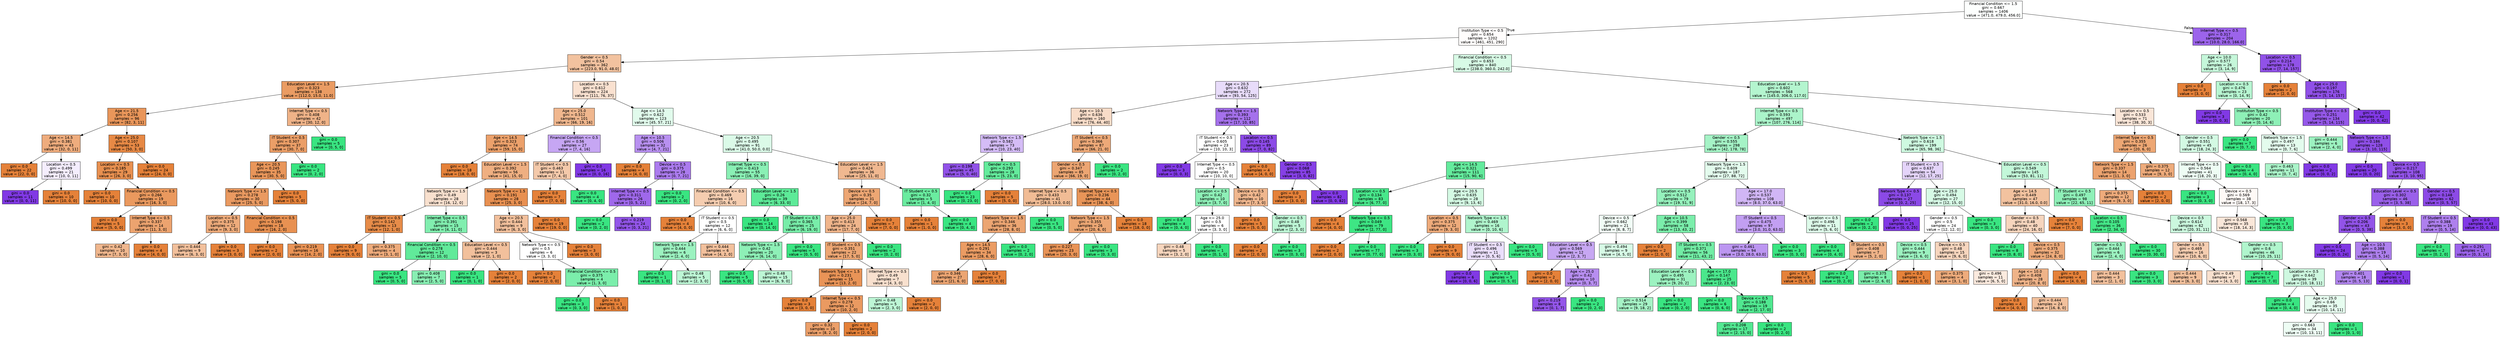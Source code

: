 digraph Tree {
node [shape=box, style="filled", color="black", fontname="helvetica"] ;
edge [fontname="helvetica"] ;
0 [label="Financial Condition <= 1.5\ngini = 0.667\nsamples = 1406\nvalue = [471.0, 479.0, 456.0]", fillcolor="#fdfffe"] ;
1 [label="Institution Type <= 0.5\ngini = 0.654\nsamples = 1202\nvalue = [461, 451, 290]", fillcolor="#fffdfc"] ;
0 -> 1 [labeldistance=2.5, labelangle=45, headlabel="True"] ;
2 [label="Gender <= 0.5\ngini = 0.54\nsamples = 362\nvalue = [223.0, 91.0, 48.0]", fillcolor="#f2c29f"] ;
1 -> 2 ;
3 [label="Education Level <= 1.5\ngini = 0.323\nsamples = 138\nvalue = [112.0, 15.0, 11.0]", fillcolor="#ea9c63"] ;
2 -> 3 ;
4 [label="Age <= 21.5\ngini = 0.256\nsamples = 96\nvalue = [82, 3, 11]", fillcolor="#e9965a"] ;
3 -> 4 ;
5 [label="Age <= 14.5\ngini = 0.381\nsamples = 43\nvalue = [32, 0, 11]", fillcolor="#eeac7d"] ;
4 -> 5 ;
6 [label="gini = 0.0\nsamples = 22\nvalue = [22, 0, 0]", fillcolor="#e58139"] ;
5 -> 6 ;
7 [label="Location <= 0.5\ngini = 0.499\nsamples = 21\nvalue = [10, 0, 11]", fillcolor="#f4edfd"] ;
5 -> 7 ;
8 [label="gini = 0.0\nsamples = 11\nvalue = [0, 0, 11]", fillcolor="#8139e5"] ;
7 -> 8 ;
9 [label="gini = 0.0\nsamples = 10\nvalue = [10, 0, 0]", fillcolor="#e58139"] ;
7 -> 9 ;
10 [label="Age <= 25.0\ngini = 0.107\nsamples = 53\nvalue = [50, 3, 0]", fillcolor="#e78945"] ;
4 -> 10 ;
11 [label="Location <= 0.5\ngini = 0.185\nsamples = 29\nvalue = [26, 3, 0]", fillcolor="#e89050"] ;
10 -> 11 ;
12 [label="gini = 0.0\nsamples = 10\nvalue = [10, 0, 0]", fillcolor="#e58139"] ;
11 -> 12 ;
13 [label="Financial Condition <= 0.5\ngini = 0.266\nsamples = 19\nvalue = [16, 3, 0]", fillcolor="#ea995e"] ;
11 -> 13 ;
14 [label="gini = 0.0\nsamples = 5\nvalue = [5, 0, 0]", fillcolor="#e58139"] ;
13 -> 14 ;
15 [label="Internet Type <= 0.5\ngini = 0.337\nsamples = 14\nvalue = [11, 3, 0]", fillcolor="#eca36f"] ;
13 -> 15 ;
16 [label="gini = 0.42\nsamples = 10\nvalue = [7, 3, 0]", fillcolor="#f0b78e"] ;
15 -> 16 ;
17 [label="gini = 0.0\nsamples = 4\nvalue = [4, 0, 0]", fillcolor="#e58139"] ;
15 -> 17 ;
18 [label="gini = 0.0\nsamples = 24\nvalue = [24, 0, 0]", fillcolor="#e58139"] ;
10 -> 18 ;
19 [label="Internet Type <= 0.5\ngini = 0.408\nsamples = 42\nvalue = [30, 12, 0]", fillcolor="#efb388"] ;
3 -> 19 ;
20 [label="IT Student <= 0.5\ngini = 0.307\nsamples = 37\nvalue = [30, 7, 0]", fillcolor="#eb9e67"] ;
19 -> 20 ;
21 [label="Age <= 20.5\ngini = 0.245\nsamples = 35\nvalue = [30, 5, 0]", fillcolor="#e9965a"] ;
20 -> 21 ;
22 [label="Network Type <= 1.5\ngini = 0.278\nsamples = 30\nvalue = [25, 5, 0]", fillcolor="#ea9a61"] ;
21 -> 22 ;
23 [label="Location <= 0.5\ngini = 0.375\nsamples = 12\nvalue = [9, 3, 0]", fillcolor="#eeab7b"] ;
22 -> 23 ;
24 [label="gini = 0.444\nsamples = 9\nvalue = [6, 3, 0]", fillcolor="#f2c09c"] ;
23 -> 24 ;
25 [label="gini = 0.0\nsamples = 3\nvalue = [3, 0, 0]", fillcolor="#e58139"] ;
23 -> 25 ;
26 [label="Financial Condition <= 0.5\ngini = 0.198\nsamples = 18\nvalue = [16, 2, 0]", fillcolor="#e89152"] ;
22 -> 26 ;
27 [label="gini = 0.0\nsamples = 2\nvalue = [2, 0, 0]", fillcolor="#e58139"] ;
26 -> 27 ;
28 [label="gini = 0.219\nsamples = 16\nvalue = [14, 2, 0]", fillcolor="#e99355"] ;
26 -> 28 ;
29 [label="gini = 0.0\nsamples = 5\nvalue = [5, 0, 0]", fillcolor="#e58139"] ;
21 -> 29 ;
30 [label="gini = 0.0\nsamples = 2\nvalue = [0, 2, 0]", fillcolor="#39e581"] ;
20 -> 30 ;
31 [label="gini = 0.0\nsamples = 5\nvalue = [0, 5, 0]", fillcolor="#39e581"] ;
19 -> 31 ;
32 [label="Location <= 0.5\ngini = 0.612\nsamples = 224\nvalue = [111, 76, 37]", fillcolor="#f9e1d0"] ;
2 -> 32 ;
33 [label="Age <= 25.0\ngini = 0.512\nsamples = 101\nvalue = [66, 19, 16]", fillcolor="#f0b78e"] ;
32 -> 33 ;
34 [label="Age <= 14.5\ngini = 0.323\nsamples = 74\nvalue = [59, 15, 0]", fillcolor="#eca16b"] ;
33 -> 34 ;
35 [label="gini = 0.0\nsamples = 18\nvalue = [18, 0, 0]", fillcolor="#e58139"] ;
34 -> 35 ;
36 [label="Education Level <= 1.5\ngini = 0.392\nsamples = 56\nvalue = [41, 15, 0]", fillcolor="#efaf81"] ;
34 -> 36 ;
37 [label="Network Type <= 1.5\ngini = 0.49\nsamples = 28\nvalue = [16, 12, 0]", fillcolor="#f8e0ce"] ;
36 -> 37 ;
38 [label="IT Student <= 0.5\ngini = 0.142\nsamples = 13\nvalue = [12, 1, 0]", fillcolor="#e78c49"] ;
37 -> 38 ;
39 [label="gini = 0.0\nsamples = 9\nvalue = [9, 0, 0]", fillcolor="#e58139"] ;
38 -> 39 ;
40 [label="gini = 0.375\nsamples = 4\nvalue = [3, 1, 0]", fillcolor="#eeab7b"] ;
38 -> 40 ;
41 [label="Internet Type <= 0.5\ngini = 0.391\nsamples = 15\nvalue = [4, 11, 0]", fillcolor="#81eeaf"] ;
37 -> 41 ;
42 [label="Financial Condition <= 0.5\ngini = 0.278\nsamples = 12\nvalue = [2, 10, 0]", fillcolor="#61ea9a"] ;
41 -> 42 ;
43 [label="gini = 0.0\nsamples = 5\nvalue = [0, 5, 0]", fillcolor="#39e581"] ;
42 -> 43 ;
44 [label="gini = 0.408\nsamples = 7\nvalue = [2, 5, 0]", fillcolor="#88efb3"] ;
42 -> 44 ;
45 [label="Education Level <= 0.5\ngini = 0.444\nsamples = 3\nvalue = [2, 1, 0]", fillcolor="#f2c09c"] ;
41 -> 45 ;
46 [label="gini = 0.0\nsamples = 1\nvalue = [0, 1, 0]", fillcolor="#39e581"] ;
45 -> 46 ;
47 [label="gini = 0.0\nsamples = 2\nvalue = [2, 0, 0]", fillcolor="#e58139"] ;
45 -> 47 ;
48 [label="Network Type <= 1.5\ngini = 0.191\nsamples = 28\nvalue = [25, 3, 0]", fillcolor="#e89051"] ;
36 -> 48 ;
49 [label="Age <= 20.5\ngini = 0.444\nsamples = 9\nvalue = [6, 3, 0]", fillcolor="#f2c09c"] ;
48 -> 49 ;
50 [label="Network Type <= 0.5\ngini = 0.5\nsamples = 6\nvalue = [3, 3, 0]", fillcolor="#ffffff"] ;
49 -> 50 ;
51 [label="gini = 0.0\nsamples = 2\nvalue = [2, 0, 0]", fillcolor="#e58139"] ;
50 -> 51 ;
52 [label="Financial Condition <= 0.5\ngini = 0.375\nsamples = 4\nvalue = [1, 3, 0]", fillcolor="#7beeab"] ;
50 -> 52 ;
53 [label="gini = 0.0\nsamples = 3\nvalue = [0, 3, 0]", fillcolor="#39e581"] ;
52 -> 53 ;
54 [label="gini = 0.0\nsamples = 1\nvalue = [1, 0, 0]", fillcolor="#e58139"] ;
52 -> 54 ;
55 [label="gini = 0.0\nsamples = 3\nvalue = [3, 0, 0]", fillcolor="#e58139"] ;
49 -> 55 ;
56 [label="gini = 0.0\nsamples = 19\nvalue = [19, 0, 0]", fillcolor="#e58139"] ;
48 -> 56 ;
57 [label="Financial Condition <= 0.5\ngini = 0.56\nsamples = 27\nvalue = [7, 4, 16]", fillcolor="#c6a6f3"] ;
33 -> 57 ;
58 [label="IT Student <= 0.5\ngini = 0.463\nsamples = 11\nvalue = [7, 4, 0]", fillcolor="#f4c9aa"] ;
57 -> 58 ;
59 [label="gini = 0.0\nsamples = 7\nvalue = [7, 0, 0]", fillcolor="#e58139"] ;
58 -> 59 ;
60 [label="gini = 0.0\nsamples = 4\nvalue = [0, 4, 0]", fillcolor="#39e581"] ;
58 -> 60 ;
61 [label="gini = 0.0\nsamples = 16\nvalue = [0, 0, 16]", fillcolor="#8139e5"] ;
57 -> 61 ;
62 [label="Age <= 14.5\ngini = 0.622\nsamples = 123\nvalue = [45, 57, 21]", fillcolor="#e1fbec"] ;
32 -> 62 ;
63 [label="Age <= 10.5\ngini = 0.506\nsamples = 32\nvalue = [4, 7, 21]", fillcolor="#b890f0"] ;
62 -> 63 ;
64 [label="gini = 0.0\nsamples = 4\nvalue = [4, 0, 0]", fillcolor="#e58139"] ;
63 -> 64 ;
65 [label="Device <= 0.5\ngini = 0.375\nsamples = 28\nvalue = [0, 7, 21]", fillcolor="#ab7bee"] ;
63 -> 65 ;
66 [label="Internet Type <= 0.5\ngini = 0.311\nsamples = 26\nvalue = [0, 5, 21]", fillcolor="#9f68eb"] ;
65 -> 66 ;
67 [label="gini = 0.0\nsamples = 2\nvalue = [0, 2, 0]", fillcolor="#39e581"] ;
66 -> 67 ;
68 [label="gini = 0.219\nsamples = 24\nvalue = [0, 3, 21]", fillcolor="#9355e9"] ;
66 -> 68 ;
69 [label="gini = 0.0\nsamples = 2\nvalue = [0, 2, 0]", fillcolor="#39e581"] ;
65 -> 69 ;
70 [label="Age <= 20.5\ngini = 0.495\nsamples = 91\nvalue = [41.0, 50.0, 0.0]", fillcolor="#dbfae8"] ;
62 -> 70 ;
71 [label="Internet Type <= 0.5\ngini = 0.413\nsamples = 55\nvalue = [16, 39, 0]", fillcolor="#8af0b5"] ;
70 -> 71 ;
72 [label="Financial Condition <= 0.5\ngini = 0.469\nsamples = 16\nvalue = [10, 6, 0]", fillcolor="#f5cdb0"] ;
71 -> 72 ;
73 [label="gini = 0.0\nsamples = 4\nvalue = [4, 0, 0]", fillcolor="#e58139"] ;
72 -> 73 ;
74 [label="IT Student <= 0.5\ngini = 0.5\nsamples = 12\nvalue = [6, 6, 0]", fillcolor="#ffffff"] ;
72 -> 74 ;
75 [label="Network Type <= 1.5\ngini = 0.444\nsamples = 6\nvalue = [2, 4, 0]", fillcolor="#9cf2c0"] ;
74 -> 75 ;
76 [label="gini = 0.0\nsamples = 1\nvalue = [0, 1, 0]", fillcolor="#39e581"] ;
75 -> 76 ;
77 [label="gini = 0.48\nsamples = 5\nvalue = [2, 3, 0]", fillcolor="#bdf6d5"] ;
75 -> 77 ;
78 [label="gini = 0.444\nsamples = 6\nvalue = [4, 2, 0]", fillcolor="#f2c09c"] ;
74 -> 78 ;
79 [label="Education Level <= 1.5\ngini = 0.26\nsamples = 39\nvalue = [6, 33, 0]", fillcolor="#5dea98"] ;
71 -> 79 ;
80 [label="gini = 0.0\nsamples = 14\nvalue = [0, 14, 0]", fillcolor="#39e581"] ;
79 -> 80 ;
81 [label="IT Student <= 0.5\ngini = 0.365\nsamples = 25\nvalue = [6, 19, 0]", fillcolor="#78eda9"] ;
79 -> 81 ;
82 [label="Network Type <= 1.5\ngini = 0.42\nsamples = 20\nvalue = [6, 14, 0]", fillcolor="#8ef0b7"] ;
81 -> 82 ;
83 [label="gini = 0.0\nsamples = 5\nvalue = [0, 5, 0]", fillcolor="#39e581"] ;
82 -> 83 ;
84 [label="gini = 0.48\nsamples = 15\nvalue = [6, 9, 0]", fillcolor="#bdf6d5"] ;
82 -> 84 ;
85 [label="gini = 0.0\nsamples = 5\nvalue = [0, 5, 0]", fillcolor="#39e581"] ;
81 -> 85 ;
86 [label="Education Level <= 1.5\ngini = 0.424\nsamples = 36\nvalue = [25, 11, 0]", fillcolor="#f0b890"] ;
70 -> 86 ;
87 [label="Device <= 0.5\ngini = 0.35\nsamples = 31\nvalue = [24, 7, 0]", fillcolor="#eda673"] ;
86 -> 87 ;
88 [label="Age <= 25.0\ngini = 0.413\nsamples = 24\nvalue = [17, 7, 0]", fillcolor="#f0b58b"] ;
87 -> 88 ;
89 [label="IT Student <= 0.5\ngini = 0.351\nsamples = 22\nvalue = [17, 5, 0]", fillcolor="#eda673"] ;
88 -> 89 ;
90 [label="Network Type <= 1.5\ngini = 0.231\nsamples = 15\nvalue = [13, 2, 0]", fillcolor="#e99457"] ;
89 -> 90 ;
91 [label="gini = 0.0\nsamples = 3\nvalue = [3, 0, 0]", fillcolor="#e58139"] ;
90 -> 91 ;
92 [label="Internet Type <= 0.5\ngini = 0.278\nsamples = 12\nvalue = [10, 2, 0]", fillcolor="#ea9a61"] ;
90 -> 92 ;
93 [label="gini = 0.32\nsamples = 10\nvalue = [8, 2, 0]", fillcolor="#eca06a"] ;
92 -> 93 ;
94 [label="gini = 0.0\nsamples = 2\nvalue = [2, 0, 0]", fillcolor="#e58139"] ;
92 -> 94 ;
95 [label="Internet Type <= 0.5\ngini = 0.49\nsamples = 7\nvalue = [4, 3, 0]", fillcolor="#f8e0ce"] ;
89 -> 95 ;
96 [label="gini = 0.48\nsamples = 5\nvalue = [2, 3, 0]", fillcolor="#bdf6d5"] ;
95 -> 96 ;
97 [label="gini = 0.0\nsamples = 2\nvalue = [2, 0, 0]", fillcolor="#e58139"] ;
95 -> 97 ;
98 [label="gini = 0.0\nsamples = 2\nvalue = [0, 2, 0]", fillcolor="#39e581"] ;
88 -> 98 ;
99 [label="gini = 0.0\nsamples = 7\nvalue = [7, 0, 0]", fillcolor="#e58139"] ;
87 -> 99 ;
100 [label="IT Student <= 0.5\ngini = 0.32\nsamples = 5\nvalue = [1, 4, 0]", fillcolor="#6aeca0"] ;
86 -> 100 ;
101 [label="gini = 0.0\nsamples = 1\nvalue = [1, 0, 0]", fillcolor="#e58139"] ;
100 -> 101 ;
102 [label="gini = 0.0\nsamples = 4\nvalue = [0, 4, 0]", fillcolor="#39e581"] ;
100 -> 102 ;
103 [label="Financial Condition <= 0.5\ngini = 0.653\nsamples = 840\nvalue = [238.0, 360.0, 242.0]", fillcolor="#d8fae6"] ;
1 -> 103 ;
104 [label="Age <= 20.5\ngini = 0.632\nsamples = 272\nvalue = [93, 54, 125]", fillcolor="#e8dcfa"] ;
103 -> 104 ;
105 [label="Age <= 10.5\ngini = 0.636\nsamples = 160\nvalue = [76, 44, 40]", fillcolor="#f8dcc8"] ;
104 -> 105 ;
106 [label="Network Type <= 1.5\ngini = 0.582\nsamples = 73\nvalue = [10, 23, 40]", fillcolor="#d4bcf6"] ;
105 -> 106 ;
107 [label="gini = 0.198\nsamples = 45\nvalue = [5, 0, 40]", fillcolor="#9152e8"] ;
106 -> 107 ;
108 [label="Gender <= 0.5\ngini = 0.293\nsamples = 28\nvalue = [5, 23, 0]", fillcolor="#64eb9c"] ;
106 -> 108 ;
109 [label="gini = 0.0\nsamples = 23\nvalue = [0, 23, 0]", fillcolor="#39e581"] ;
108 -> 109 ;
110 [label="gini = 0.0\nsamples = 5\nvalue = [5, 0, 0]", fillcolor="#e58139"] ;
108 -> 110 ;
111 [label="IT Student <= 0.5\ngini = 0.366\nsamples = 87\nvalue = [66, 21, 0]", fillcolor="#eda978"] ;
105 -> 111 ;
112 [label="Gender <= 0.5\ngini = 0.347\nsamples = 85\nvalue = [66, 19, 0]", fillcolor="#eca572"] ;
111 -> 112 ;
113 [label="Internet Type <= 0.5\ngini = 0.433\nsamples = 41\nvalue = [28.0, 13.0, 0.0]", fillcolor="#f1bc95"] ;
112 -> 113 ;
114 [label="Network Type <= 1.5\ngini = 0.346\nsamples = 36\nvalue = [28, 8, 0]", fillcolor="#eca572"] ;
113 -> 114 ;
115 [label="Age <= 14.5\ngini = 0.291\nsamples = 34\nvalue = [28, 6, 0]", fillcolor="#eb9c63"] ;
114 -> 115 ;
116 [label="gini = 0.346\nsamples = 27\nvalue = [21, 6, 0]", fillcolor="#eca572"] ;
115 -> 116 ;
117 [label="gini = 0.0\nsamples = 7\nvalue = [7, 0, 0]", fillcolor="#e58139"] ;
115 -> 117 ;
118 [label="gini = 0.0\nsamples = 2\nvalue = [0, 2, 0]", fillcolor="#39e581"] ;
114 -> 118 ;
119 [label="gini = 0.0\nsamples = 5\nvalue = [0, 5, 0]", fillcolor="#39e581"] ;
113 -> 119 ;
120 [label="Internet Type <= 0.5\ngini = 0.236\nsamples = 44\nvalue = [38, 6, 0]", fillcolor="#e99558"] ;
112 -> 120 ;
121 [label="Network Type <= 1.5\ngini = 0.355\nsamples = 26\nvalue = [20, 6, 0]", fillcolor="#eda774"] ;
120 -> 121 ;
122 [label="gini = 0.227\nsamples = 23\nvalue = [20, 3, 0]", fillcolor="#e99457"] ;
121 -> 122 ;
123 [label="gini = 0.0\nsamples = 3\nvalue = [0, 3, 0]", fillcolor="#39e581"] ;
121 -> 123 ;
124 [label="gini = 0.0\nsamples = 18\nvalue = [18, 0, 0]", fillcolor="#e58139"] ;
120 -> 124 ;
125 [label="gini = 0.0\nsamples = 2\nvalue = [0, 2, 0]", fillcolor="#39e581"] ;
111 -> 125 ;
126 [label="Network Type <= 1.5\ngini = 0.393\nsamples = 112\nvalue = [17, 10, 85]", fillcolor="#a571ec"] ;
104 -> 126 ;
127 [label="IT Student <= 0.5\ngini = 0.605\nsamples = 23\nvalue = [10, 10, 3]", fillcolor="#ffffff"] ;
126 -> 127 ;
128 [label="gini = 0.0\nsamples = 3\nvalue = [0, 0, 3]", fillcolor="#8139e5"] ;
127 -> 128 ;
129 [label="Internet Type <= 0.5\ngini = 0.5\nsamples = 20\nvalue = [10, 10, 0]", fillcolor="#ffffff"] ;
127 -> 129 ;
130 [label="Location <= 0.5\ngini = 0.42\nsamples = 10\nvalue = [3, 7, 0]", fillcolor="#8ef0b7"] ;
129 -> 130 ;
131 [label="gini = 0.0\nsamples = 4\nvalue = [0, 4, 0]", fillcolor="#39e581"] ;
130 -> 131 ;
132 [label="Age <= 25.0\ngini = 0.5\nsamples = 6\nvalue = [3, 3, 0]", fillcolor="#ffffff"] ;
130 -> 132 ;
133 [label="gini = 0.48\nsamples = 5\nvalue = [3, 2, 0]", fillcolor="#f6d5bd"] ;
132 -> 133 ;
134 [label="gini = 0.0\nsamples = 1\nvalue = [0, 1, 0]", fillcolor="#39e581"] ;
132 -> 134 ;
135 [label="Device <= 0.5\ngini = 0.42\nsamples = 10\nvalue = [7, 3, 0]", fillcolor="#f0b78e"] ;
129 -> 135 ;
136 [label="gini = 0.0\nsamples = 5\nvalue = [5, 0, 0]", fillcolor="#e58139"] ;
135 -> 136 ;
137 [label="Gender <= 0.5\ngini = 0.48\nsamples = 5\nvalue = [2, 3, 0]", fillcolor="#bdf6d5"] ;
135 -> 137 ;
138 [label="gini = 0.0\nsamples = 2\nvalue = [2, 0, 0]", fillcolor="#e58139"] ;
137 -> 138 ;
139 [label="gini = 0.0\nsamples = 3\nvalue = [0, 3, 0]", fillcolor="#39e581"] ;
137 -> 139 ;
140 [label="Location <= 0.5\ngini = 0.145\nsamples = 89\nvalue = [7, 0, 82]", fillcolor="#8c4ae7"] ;
126 -> 140 ;
141 [label="gini = 0.0\nsamples = 4\nvalue = [4, 0, 0]", fillcolor="#e58139"] ;
140 -> 141 ;
142 [label="Gender <= 0.5\ngini = 0.068\nsamples = 85\nvalue = [3, 0, 82]", fillcolor="#8640e6"] ;
140 -> 142 ;
143 [label="gini = 0.0\nsamples = 3\nvalue = [3, 0, 0]", fillcolor="#e58139"] ;
142 -> 143 ;
144 [label="gini = 0.0\nsamples = 82\nvalue = [0, 0, 82]", fillcolor="#8139e5"] ;
142 -> 144 ;
145 [label="Education Level <= 1.5\ngini = 0.602\nsamples = 568\nvalue = [145.0, 306.0, 117.0]", fillcolor="#b4f5cf"] ;
103 -> 145 ;
146 [label="Internet Type <= 0.5\ngini = 0.593\nsamples = 497\nvalue = [107, 276, 114]", fillcolor="#abf4ca"] ;
145 -> 146 ;
147 [label="Gender <= 0.5\ngini = 0.555\nsamples = 298\nvalue = [42, 178, 78]", fillcolor="#a5f3c6"] ;
146 -> 147 ;
148 [label="Age <= 14.5\ngini = 0.321\nsamples = 111\nvalue = [15, 90, 6]", fillcolor="#64eb9d"] ;
147 -> 148 ;
149 [label="Location <= 0.5\ngini = 0.134\nsamples = 83\nvalue = [6, 77, 0]", fillcolor="#48e78b"] ;
148 -> 149 ;
150 [label="gini = 0.0\nsamples = 4\nvalue = [4, 0, 0]", fillcolor="#e58139"] ;
149 -> 150 ;
151 [label="Network Type <= 0.5\ngini = 0.049\nsamples = 79\nvalue = [2, 77, 0]", fillcolor="#3ee684"] ;
149 -> 151 ;
152 [label="gini = 0.0\nsamples = 2\nvalue = [2, 0, 0]", fillcolor="#e58139"] ;
151 -> 152 ;
153 [label="gini = 0.0\nsamples = 77\nvalue = [0, 77, 0]", fillcolor="#39e581"] ;
151 -> 153 ;
154 [label="Age <= 20.5\ngini = 0.635\nsamples = 28\nvalue = [9, 13, 6]", fillcolor="#d5fae4"] ;
148 -> 154 ;
155 [label="Location <= 0.5\ngini = 0.375\nsamples = 12\nvalue = [9, 3, 0]", fillcolor="#eeab7b"] ;
154 -> 155 ;
156 [label="gini = 0.0\nsamples = 3\nvalue = [0, 3, 0]", fillcolor="#39e581"] ;
155 -> 156 ;
157 [label="gini = 0.0\nsamples = 9\nvalue = [9, 0, 0]", fillcolor="#e58139"] ;
155 -> 157 ;
158 [label="Network Type <= 1.5\ngini = 0.469\nsamples = 16\nvalue = [0, 10, 6]", fillcolor="#b0f5cd"] ;
154 -> 158 ;
159 [label="IT Student <= 0.5\ngini = 0.496\nsamples = 11\nvalue = [0, 5, 6]", fillcolor="#eadefb"] ;
158 -> 159 ;
160 [label="gini = 0.0\nsamples = 6\nvalue = [0, 0, 6]", fillcolor="#8139e5"] ;
159 -> 160 ;
161 [label="gini = 0.0\nsamples = 5\nvalue = [0, 5, 0]", fillcolor="#39e581"] ;
159 -> 161 ;
162 [label="gini = 0.0\nsamples = 5\nvalue = [0, 5, 0]", fillcolor="#39e581"] ;
158 -> 162 ;
163 [label="Network Type <= 1.5\ngini = 0.609\nsamples = 187\nvalue = [27, 88, 72]", fillcolor="#e3fbed"] ;
147 -> 163 ;
164 [label="Location <= 0.5\ngini = 0.512\nsamples = 79\nvalue = [19, 51, 9]", fillcolor="#95f1bc"] ;
163 -> 164 ;
165 [label="Device <= 0.5\ngini = 0.662\nsamples = 21\nvalue = [6, 8, 7]", fillcolor="#f1fdf6"] ;
164 -> 165 ;
166 [label="Education Level <= 0.5\ngini = 0.569\nsamples = 12\nvalue = [2, 3, 7]", fillcolor="#c7a7f3"] ;
165 -> 166 ;
167 [label="gini = 0.0\nsamples = 2\nvalue = [2, 0, 0]", fillcolor="#e58139"] ;
166 -> 167 ;
168 [label="Age <= 25.0\ngini = 0.42\nsamples = 10\nvalue = [0, 3, 7]", fillcolor="#b78ef0"] ;
166 -> 168 ;
169 [label="gini = 0.219\nsamples = 8\nvalue = [0, 1, 7]", fillcolor="#9355e9"] ;
168 -> 169 ;
170 [label="gini = 0.0\nsamples = 2\nvalue = [0, 2, 0]", fillcolor="#39e581"] ;
168 -> 170 ;
171 [label="gini = 0.494\nsamples = 9\nvalue = [4, 5, 0]", fillcolor="#d7fae6"] ;
165 -> 171 ;
172 [label="Age <= 10.5\ngini = 0.399\nsamples = 58\nvalue = [13, 43, 2]", fillcolor="#7beeab"] ;
164 -> 172 ;
173 [label="gini = 0.0\nsamples = 2\nvalue = [2, 0, 0]", fillcolor="#e58139"] ;
172 -> 173 ;
174 [label="IT Student <= 0.5\ngini = 0.371\nsamples = 56\nvalue = [11, 43, 2]", fillcolor="#72eda5"] ;
172 -> 174 ;
175 [label="Education Level <= 0.5\ngini = 0.495\nsamples = 31\nvalue = [9, 20, 2]", fillcolor="#9cf2c0"] ;
174 -> 175 ;
176 [label="gini = 0.514\nsamples = 29\nvalue = [9, 18, 2]", fillcolor="#a6f3c6"] ;
175 -> 176 ;
177 [label="gini = 0.0\nsamples = 2\nvalue = [0, 2, 0]", fillcolor="#39e581"] ;
175 -> 177 ;
178 [label="Age <= 17.0\ngini = 0.147\nsamples = 25\nvalue = [2, 23, 0]", fillcolor="#4ae78c"] ;
174 -> 178 ;
179 [label="gini = 0.0\nsamples = 6\nvalue = [0, 6, 0]", fillcolor="#39e581"] ;
178 -> 179 ;
180 [label="Device <= 0.5\ngini = 0.188\nsamples = 19\nvalue = [2, 17, 0]", fillcolor="#50e890"] ;
178 -> 180 ;
181 [label="gini = 0.208\nsamples = 17\nvalue = [2, 15, 0]", fillcolor="#53e892"] ;
180 -> 181 ;
182 [label="gini = 0.0\nsamples = 2\nvalue = [0, 2, 0]", fillcolor="#39e581"] ;
180 -> 182 ;
183 [label="Age <= 17.0\ngini = 0.537\nsamples = 108\nvalue = [8.0, 37.0, 63.0]", fillcolor="#d1b6f5"] ;
163 -> 183 ;
184 [label="IT Student <= 0.5\ngini = 0.475\nsamples = 97\nvalue = [3.0, 31.0, 63.0]", fillcolor="#c29ff2"] ;
183 -> 184 ;
185 [label="gini = 0.461\nsamples = 94\nvalue = [3.0, 28.0, 63.0]", fillcolor="#bc96f1"] ;
184 -> 185 ;
186 [label="gini = 0.0\nsamples = 3\nvalue = [0, 3, 0]", fillcolor="#39e581"] ;
184 -> 186 ;
187 [label="Location <= 0.5\ngini = 0.496\nsamples = 11\nvalue = [5, 6, 0]", fillcolor="#defbea"] ;
183 -> 187 ;
188 [label="gini = 0.0\nsamples = 4\nvalue = [0, 4, 0]", fillcolor="#39e581"] ;
187 -> 188 ;
189 [label="IT Student <= 0.5\ngini = 0.408\nsamples = 7\nvalue = [5, 2, 0]", fillcolor="#efb388"] ;
187 -> 189 ;
190 [label="gini = 0.0\nsamples = 5\nvalue = [5, 0, 0]", fillcolor="#e58139"] ;
189 -> 190 ;
191 [label="gini = 0.0\nsamples = 2\nvalue = [0, 2, 0]", fillcolor="#39e581"] ;
189 -> 191 ;
192 [label="Network Type <= 1.5\ngini = 0.618\nsamples = 199\nvalue = [65, 98, 36]", fillcolor="#cef9e0"] ;
146 -> 192 ;
193 [label="IT Student <= 0.5\ngini = 0.637\nsamples = 54\nvalue = [12, 17, 25]", fillcolor="#e4d4f9"] ;
192 -> 193 ;
194 [label="Network Type <= 0.5\ngini = 0.137\nsamples = 27\nvalue = [0, 2, 25]", fillcolor="#8b49e7"] ;
193 -> 194 ;
195 [label="gini = 0.0\nsamples = 2\nvalue = [0, 2, 0]", fillcolor="#39e581"] ;
194 -> 195 ;
196 [label="gini = 0.0\nsamples = 25\nvalue = [0, 0, 25]", fillcolor="#8139e5"] ;
194 -> 196 ;
197 [label="Age <= 25.0\ngini = 0.494\nsamples = 27\nvalue = [12, 15, 0]", fillcolor="#d7fae6"] ;
193 -> 197 ;
198 [label="Gender <= 0.5\ngini = 0.5\nsamples = 24\nvalue = [12, 12, 0]", fillcolor="#ffffff"] ;
197 -> 198 ;
199 [label="Device <= 0.5\ngini = 0.444\nsamples = 9\nvalue = [3, 6, 0]", fillcolor="#9cf2c0"] ;
198 -> 199 ;
200 [label="gini = 0.375\nsamples = 8\nvalue = [2, 6, 0]", fillcolor="#7beeab"] ;
199 -> 200 ;
201 [label="gini = 0.0\nsamples = 1\nvalue = [1, 0, 0]", fillcolor="#e58139"] ;
199 -> 201 ;
202 [label="Device <= 0.5\ngini = 0.48\nsamples = 15\nvalue = [9, 6, 0]", fillcolor="#f6d5bd"] ;
198 -> 202 ;
203 [label="gini = 0.375\nsamples = 4\nvalue = [3, 1, 0]", fillcolor="#eeab7b"] ;
202 -> 203 ;
204 [label="gini = 0.496\nsamples = 11\nvalue = [6, 5, 0]", fillcolor="#fbeade"] ;
202 -> 204 ;
205 [label="gini = 0.0\nsamples = 3\nvalue = [0, 3, 0]", fillcolor="#39e581"] ;
197 -> 205 ;
206 [label="Education Level <= 0.5\ngini = 0.549\nsamples = 145\nvalue = [53, 81, 11]", fillcolor="#c3f7d9"] ;
192 -> 206 ;
207 [label="Age <= 14.5\ngini = 0.449\nsamples = 47\nvalue = [31.0, 16.0, 0.0]", fillcolor="#f2c29f"] ;
206 -> 207 ;
208 [label="Gender <= 0.5\ngini = 0.48\nsamples = 40\nvalue = [24, 16, 0]", fillcolor="#f6d5bd"] ;
207 -> 208 ;
209 [label="gini = 0.0\nsamples = 8\nvalue = [0, 8, 0]", fillcolor="#39e581"] ;
208 -> 209 ;
210 [label="Device <= 0.5\ngini = 0.375\nsamples = 32\nvalue = [24, 8, 0]", fillcolor="#eeab7b"] ;
208 -> 210 ;
211 [label="Age <= 10.0\ngini = 0.408\nsamples = 28\nvalue = [20, 8, 0]", fillcolor="#efb388"] ;
210 -> 211 ;
212 [label="gini = 0.0\nsamples = 4\nvalue = [4, 0, 0]", fillcolor="#e58139"] ;
211 -> 212 ;
213 [label="gini = 0.444\nsamples = 24\nvalue = [16, 8, 0]", fillcolor="#f2c09c"] ;
211 -> 213 ;
214 [label="gini = 0.0\nsamples = 4\nvalue = [4, 0, 0]", fillcolor="#e58139"] ;
210 -> 214 ;
215 [label="gini = 0.0\nsamples = 7\nvalue = [7, 0, 0]", fillcolor="#e58139"] ;
207 -> 215 ;
216 [label="IT Student <= 0.5\ngini = 0.497\nsamples = 98\nvalue = [22, 65, 11]", fillcolor="#8ff0b8"] ;
206 -> 216 ;
217 [label="Location <= 0.5\ngini = 0.105\nsamples = 36\nvalue = [2, 34, 0]", fillcolor="#45e788"] ;
216 -> 217 ;
218 [label="Gender <= 0.5\ngini = 0.444\nsamples = 6\nvalue = [2, 4, 0]", fillcolor="#9cf2c0"] ;
217 -> 218 ;
219 [label="gini = 0.444\nsamples = 3\nvalue = [2, 1, 0]", fillcolor="#f2c09c"] ;
218 -> 219 ;
220 [label="gini = 0.0\nsamples = 3\nvalue = [0, 3, 0]", fillcolor="#39e581"] ;
218 -> 220 ;
221 [label="gini = 0.0\nsamples = 30\nvalue = [0, 30, 0]", fillcolor="#39e581"] ;
217 -> 221 ;
222 [label="Device <= 0.5\ngini = 0.614\nsamples = 62\nvalue = [20, 31, 11]", fillcolor="#cbf8de"] ;
216 -> 222 ;
223 [label="Gender <= 0.5\ngini = 0.469\nsamples = 16\nvalue = [10, 6, 0]", fillcolor="#f5cdb0"] ;
222 -> 223 ;
224 [label="gini = 0.444\nsamples = 9\nvalue = [6, 3, 0]", fillcolor="#f2c09c"] ;
223 -> 224 ;
225 [label="gini = 0.49\nsamples = 7\nvalue = [4, 3, 0]", fillcolor="#f8e0ce"] ;
223 -> 225 ;
226 [label="Gender <= 0.5\ngini = 0.6\nsamples = 46\nvalue = [10, 25, 11]", fillcolor="#b0f5cd"] ;
222 -> 226 ;
227 [label="gini = 0.0\nsamples = 7\nvalue = [0, 7, 0]", fillcolor="#39e581"] ;
226 -> 227 ;
228 [label="Location <= 0.5\ngini = 0.642\nsamples = 39\nvalue = [10, 18, 11]", fillcolor="#cef8e0"] ;
226 -> 228 ;
229 [label="gini = 0.0\nsamples = 4\nvalue = [0, 4, 0]", fillcolor="#39e581"] ;
228 -> 229 ;
230 [label="Age <= 25.0\ngini = 0.66\nsamples = 35\nvalue = [10, 14, 11]", fillcolor="#e6fcef"] ;
228 -> 230 ;
231 [label="gini = 0.663\nsamples = 34\nvalue = [10, 13, 11]", fillcolor="#eefdf4"] ;
230 -> 231 ;
232 [label="gini = 0.0\nsamples = 1\nvalue = [0, 1, 0]", fillcolor="#39e581"] ;
230 -> 232 ;
233 [label="Location <= 0.5\ngini = 0.533\nsamples = 71\nvalue = [38, 30, 3]", fillcolor="#fae6d8"] ;
145 -> 233 ;
234 [label="Internet Type <= 0.5\ngini = 0.355\nsamples = 26\nvalue = [20, 6, 0]", fillcolor="#eda774"] ;
233 -> 234 ;
235 [label="Network Type <= 1.5\ngini = 0.337\nsamples = 14\nvalue = [11, 3, 0]", fillcolor="#eca36f"] ;
234 -> 235 ;
236 [label="gini = 0.375\nsamples = 12\nvalue = [9, 3, 0]", fillcolor="#eeab7b"] ;
235 -> 236 ;
237 [label="gini = 0.0\nsamples = 2\nvalue = [2, 0, 0]", fillcolor="#e58139"] ;
235 -> 237 ;
238 [label="gini = 0.375\nsamples = 12\nvalue = [9, 3, 0]", fillcolor="#eeab7b"] ;
234 -> 238 ;
239 [label="Gender <= 0.5\ngini = 0.551\nsamples = 45\nvalue = [18, 24, 3]", fillcolor="#d3f9e3"] ;
233 -> 239 ;
240 [label="Internet Type <= 0.5\ngini = 0.564\nsamples = 41\nvalue = [18, 20, 3]", fillcolor="#eefdf4"] ;
239 -> 240 ;
241 [label="gini = 0.0\nsamples = 3\nvalue = [0, 3, 0]", fillcolor="#39e581"] ;
240 -> 241 ;
242 [label="Device <= 0.5\ngini = 0.569\nsamples = 38\nvalue = [18, 17, 3]", fillcolor="#fef9f6"] ;
240 -> 242 ;
243 [label="gini = 0.568\nsamples = 35\nvalue = [18, 14, 3]", fillcolor="#fae7d9"] ;
242 -> 243 ;
244 [label="gini = 0.0\nsamples = 3\nvalue = [0, 3, 0]", fillcolor="#39e581"] ;
242 -> 244 ;
245 [label="gini = 0.0\nsamples = 4\nvalue = [0, 4, 0]", fillcolor="#39e581"] ;
239 -> 245 ;
246 [label="Internet Type <= 0.5\ngini = 0.317\nsamples = 204\nvalue = [10.0, 28.0, 166.0]", fillcolor="#9c64eb"] ;
0 -> 246 [labeldistance=2.5, labelangle=-45, headlabel="False"] ;
247 [label="Age <= 10.0\ngini = 0.577\nsamples = 26\nvalue = [3, 14, 9]", fillcolor="#c5f7da"] ;
246 -> 247 ;
248 [label="gini = 0.0\nsamples = 3\nvalue = [3, 0, 0]", fillcolor="#e58139"] ;
247 -> 248 ;
249 [label="Location <= 0.5\ngini = 0.476\nsamples = 23\nvalue = [0, 14, 9]", fillcolor="#b8f6d2"] ;
247 -> 249 ;
250 [label="gini = 0.0\nsamples = 3\nvalue = [0, 0, 3]", fillcolor="#8139e5"] ;
249 -> 250 ;
251 [label="Institution Type <= 0.5\ngini = 0.42\nsamples = 20\nvalue = [0, 14, 6]", fillcolor="#8ef0b7"] ;
249 -> 251 ;
252 [label="gini = 0.0\nsamples = 7\nvalue = [0, 7, 0]", fillcolor="#39e581"] ;
251 -> 252 ;
253 [label="Network Type <= 1.5\ngini = 0.497\nsamples = 13\nvalue = [0, 7, 6]", fillcolor="#e3fbed"] ;
251 -> 253 ;
254 [label="gini = 0.463\nsamples = 11\nvalue = [0, 7, 4]", fillcolor="#aaf4c9"] ;
253 -> 254 ;
255 [label="gini = 0.0\nsamples = 2\nvalue = [0, 0, 2]", fillcolor="#8139e5"] ;
253 -> 255 ;
256 [label="Location <= 0.5\ngini = 0.214\nsamples = 178\nvalue = [7, 14, 157]", fillcolor="#9152e8"] ;
246 -> 256 ;
257 [label="gini = 0.0\nsamples = 2\nvalue = [2, 0, 0]", fillcolor="#e58139"] ;
256 -> 257 ;
258 [label="Age <= 25.0\ngini = 0.197\nsamples = 176\nvalue = [5, 14, 157]", fillcolor="#9050e8"] ;
256 -> 258 ;
259 [label="Institution Type <= 0.5\ngini = 0.251\nsamples = 134\nvalue = [5, 14, 115]", fillcolor="#9558e9"] ;
258 -> 259 ;
260 [label="gini = 0.444\nsamples = 6\nvalue = [2, 4, 0]", fillcolor="#9cf2c0"] ;
259 -> 260 ;
261 [label="Network Type <= 1.5\ngini = 0.186\nsamples = 128\nvalue = [3, 10, 115]", fillcolor="#8f4fe8"] ;
259 -> 261 ;
262 [label="gini = 0.0\nsamples = 20\nvalue = [0, 0, 20]", fillcolor="#8139e5"] ;
261 -> 262 ;
263 [label="Device <= 0.5\ngini = 0.217\nsamples = 108\nvalue = [3, 10, 95]", fillcolor="#9253e8"] ;
261 -> 263 ;
264 [label="Education Level <= 0.5\ngini = 0.302\nsamples = 46\nvalue = [3, 5, 38]", fillcolor="#9a60ea"] ;
263 -> 264 ;
265 [label="Gender <= 0.5\ngini = 0.206\nsamples = 43\nvalue = [0, 5, 38]", fillcolor="#9253e8"] ;
264 -> 265 ;
266 [label="gini = 0.0\nsamples = 24\nvalue = [0, 0, 24]", fillcolor="#8139e5"] ;
265 -> 266 ;
267 [label="Age <= 10.5\ngini = 0.388\nsamples = 19\nvalue = [0, 5, 14]", fillcolor="#ae80ee"] ;
265 -> 267 ;
268 [label="gini = 0.401\nsamples = 18\nvalue = [0, 5, 13]", fillcolor="#b185ef"] ;
267 -> 268 ;
269 [label="gini = 0.0\nsamples = 1\nvalue = [0, 0, 1]", fillcolor="#8139e5"] ;
267 -> 269 ;
270 [label="gini = 0.0\nsamples = 3\nvalue = [3, 0, 0]", fillcolor="#e58139"] ;
264 -> 270 ;
271 [label="Gender <= 0.5\ngini = 0.148\nsamples = 62\nvalue = [0, 5, 57]", fillcolor="#8c4ae7"] ;
263 -> 271 ;
272 [label="IT Student <= 0.5\ngini = 0.388\nsamples = 19\nvalue = [0, 5, 14]", fillcolor="#ae80ee"] ;
271 -> 272 ;
273 [label="gini = 0.0\nsamples = 2\nvalue = [0, 2, 0]", fillcolor="#39e581"] ;
272 -> 273 ;
274 [label="gini = 0.291\nsamples = 17\nvalue = [0, 3, 14]", fillcolor="#9c63eb"] ;
272 -> 274 ;
275 [label="gini = 0.0\nsamples = 43\nvalue = [0, 0, 43]", fillcolor="#8139e5"] ;
271 -> 275 ;
276 [label="gini = 0.0\nsamples = 42\nvalue = [0, 0, 42]", fillcolor="#8139e5"] ;
258 -> 276 ;
}